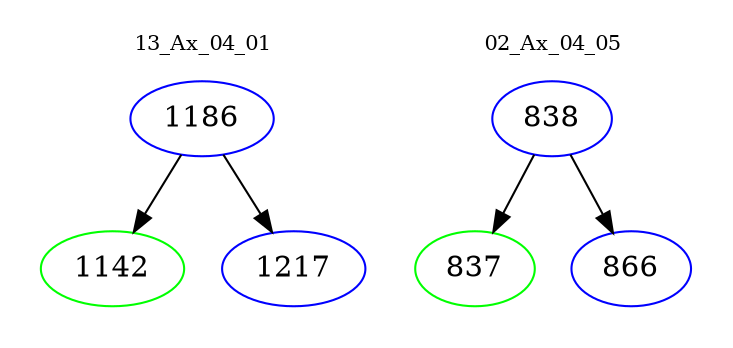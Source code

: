 digraph{
subgraph cluster_0 {
color = white
label = "13_Ax_04_01";
fontsize=10;
T0_1186 [label="1186", color="blue"]
T0_1186 -> T0_1142 [color="black"]
T0_1142 [label="1142", color="green"]
T0_1186 -> T0_1217 [color="black"]
T0_1217 [label="1217", color="blue"]
}
subgraph cluster_1 {
color = white
label = "02_Ax_04_05";
fontsize=10;
T1_838 [label="838", color="blue"]
T1_838 -> T1_837 [color="black"]
T1_837 [label="837", color="green"]
T1_838 -> T1_866 [color="black"]
T1_866 [label="866", color="blue"]
}
}
